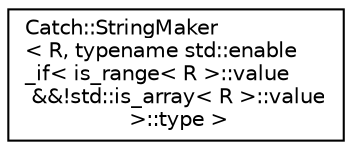digraph "Graphical Class Hierarchy"
{
  edge [fontname="Helvetica",fontsize="10",labelfontname="Helvetica",labelfontsize="10"];
  node [fontname="Helvetica",fontsize="10",shape=record];
  rankdir="LR";
  Node1 [label="Catch::StringMaker\l\< R, typename std::enable\l_if\< is_range\< R \>::value\l &&!std::is_array\< R \>::value\l \>::type \>",height=0.2,width=0.4,color="black", fillcolor="white", style="filled",URL="$struct_catch_1_1_string_maker_3_01_r_00_01typename_01std_1_1enable__if_3_01is__range_3_01_r_01_4c4b9847e5785a63c39d0def3d3b542f5.html"];
}
